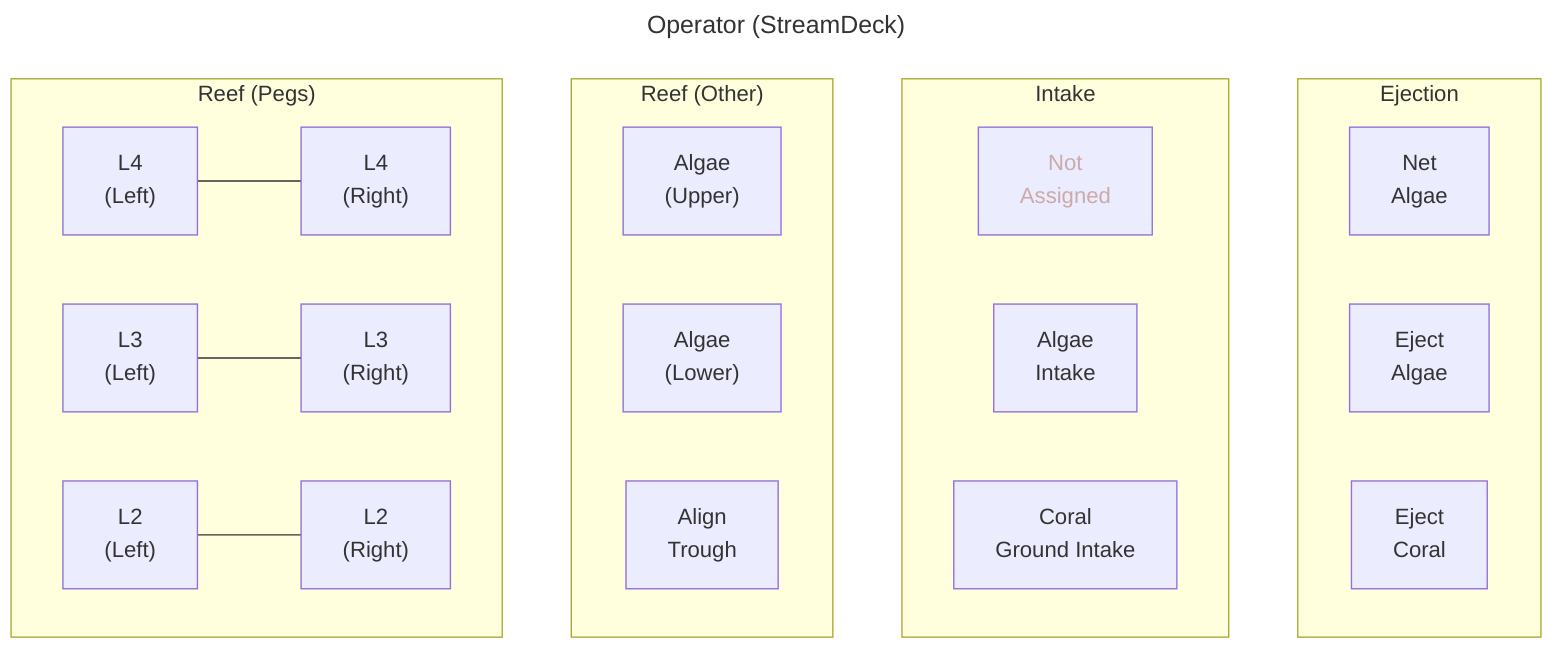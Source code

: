 ---
title: Operator (StreamDeck)
---
graph TB
    subgraph c5["Ejection"]
        Net["Net\nAlgae"]
        EjectAlg["Eject\nAlgae"]
        EjectCoral["Eject\nCoral"]
    end
    subgraph c4["Intake"]
        r1c4["Not\nAssigned"]
            style r1c4 color:#caa
        IntakeAlg["Algae\nIntake"]
        IntakeGrd["Coral\nGround Intake"]
    end
    subgraph c3["Reef (Other)"]
        RmAlgU["Algae\n(Upper)"]
        RmAlgL["Algae\n(Lower)"]
        Trough["Align\nTrough"]
    end
    subgraph c1c2["Reef (Pegs)"]
        LL4["L4\n(Left)"]---RL4["L4\n(Right)"]
        LL3["L3\n(Left)"]---RL3["L3\n(Right)"]
        LL2["L2\n(Left)"]---RL2["L2\n(Right)"]
    end